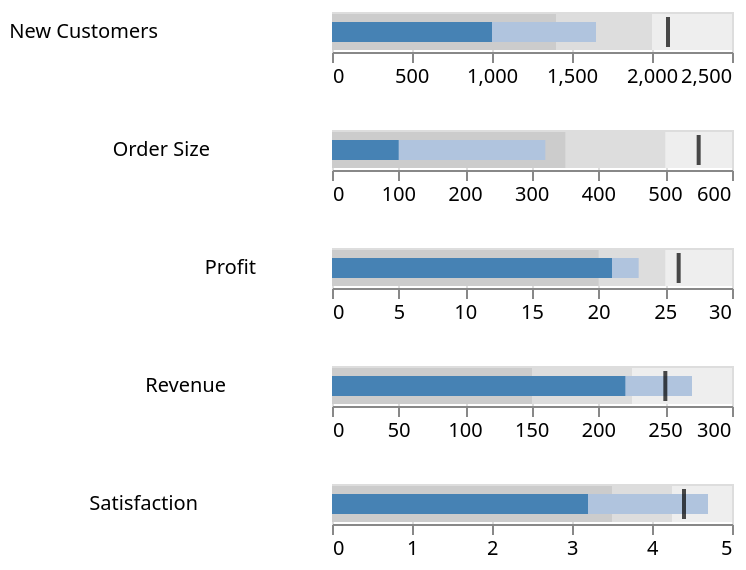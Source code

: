 {
  "$schema": "https://vega.github.io/schema/vega-lite/v3.json",
  "data": {
    "values": [
      {"title":"Revenue","subtitle":"US$, in thousands","ranges":[150,225,300],"measures":[220,270],"markers":[250]},
      {"title":"Profit","subtitle":"%","ranges":[20,25,30],"measures":[21,23],"markers":[26]},
      {"title":"Order Size","subtitle":"US$, average","ranges":[350,500,600],"measures":[100,320],"markers":[550]},
      {"title":"New Customers","subtitle":"count","ranges":[1400,2000,2500],"measures":[1000,1650],"markers":[2100]},
      {"title":"Satisfaction","subtitle":"out of 5","ranges":[3.5,4.25,5],"measures":[3.2,4.7],"markers":[4.4]}
    ]
  },
  "facet": {
    "row": {
      "field": "title", "type": "ordinal",
      "header": {"labelAngle": 0, "title": ""}
    }
  },
  "spec": {
    "layer": [{
      "mark": {"type": "bar", "color": "#eee"},
      "encoding": {
        "x": {
          "field": "ranges[2]", "type": "quantitative", "scale": {"nice": false},
          "title": null
        }
      }
    },{
      "mark": {"type": "bar", "color": "#ddd"},
      "encoding": {
        "x": {"field": "ranges[1]", "type": "quantitative"}
      }
    },{
      "mark": {"type": "bar", "color": "#ccc"},
      "encoding": {
        "x": {"field": "ranges[0]", "type": "quantitative"}
      }
    },{
      "mark": {"type": "bar", "color": "lightsteelblue", "size": 10},
      "encoding": {
        "x": {"field": "measures[1]", "type": "quantitative"}
      }
    },{
      "mark": {"type": "bar", "color": "steelblue", "size": 10},
      "encoding": {
        "x": {"field": "measures[0]", "type": "quantitative"}
      }
    },{
      "mark": {"type": "tick", "color": "black"},
      "encoding": {
        "x": {"field": "markers[0]", "type": "quantitative"}
      }
    }]
  },
  "resolve": {
    "scale": {
      "x": "independent"
    }
  },
  "config": {
    "tick": {"thickness": 2}
  }
}
